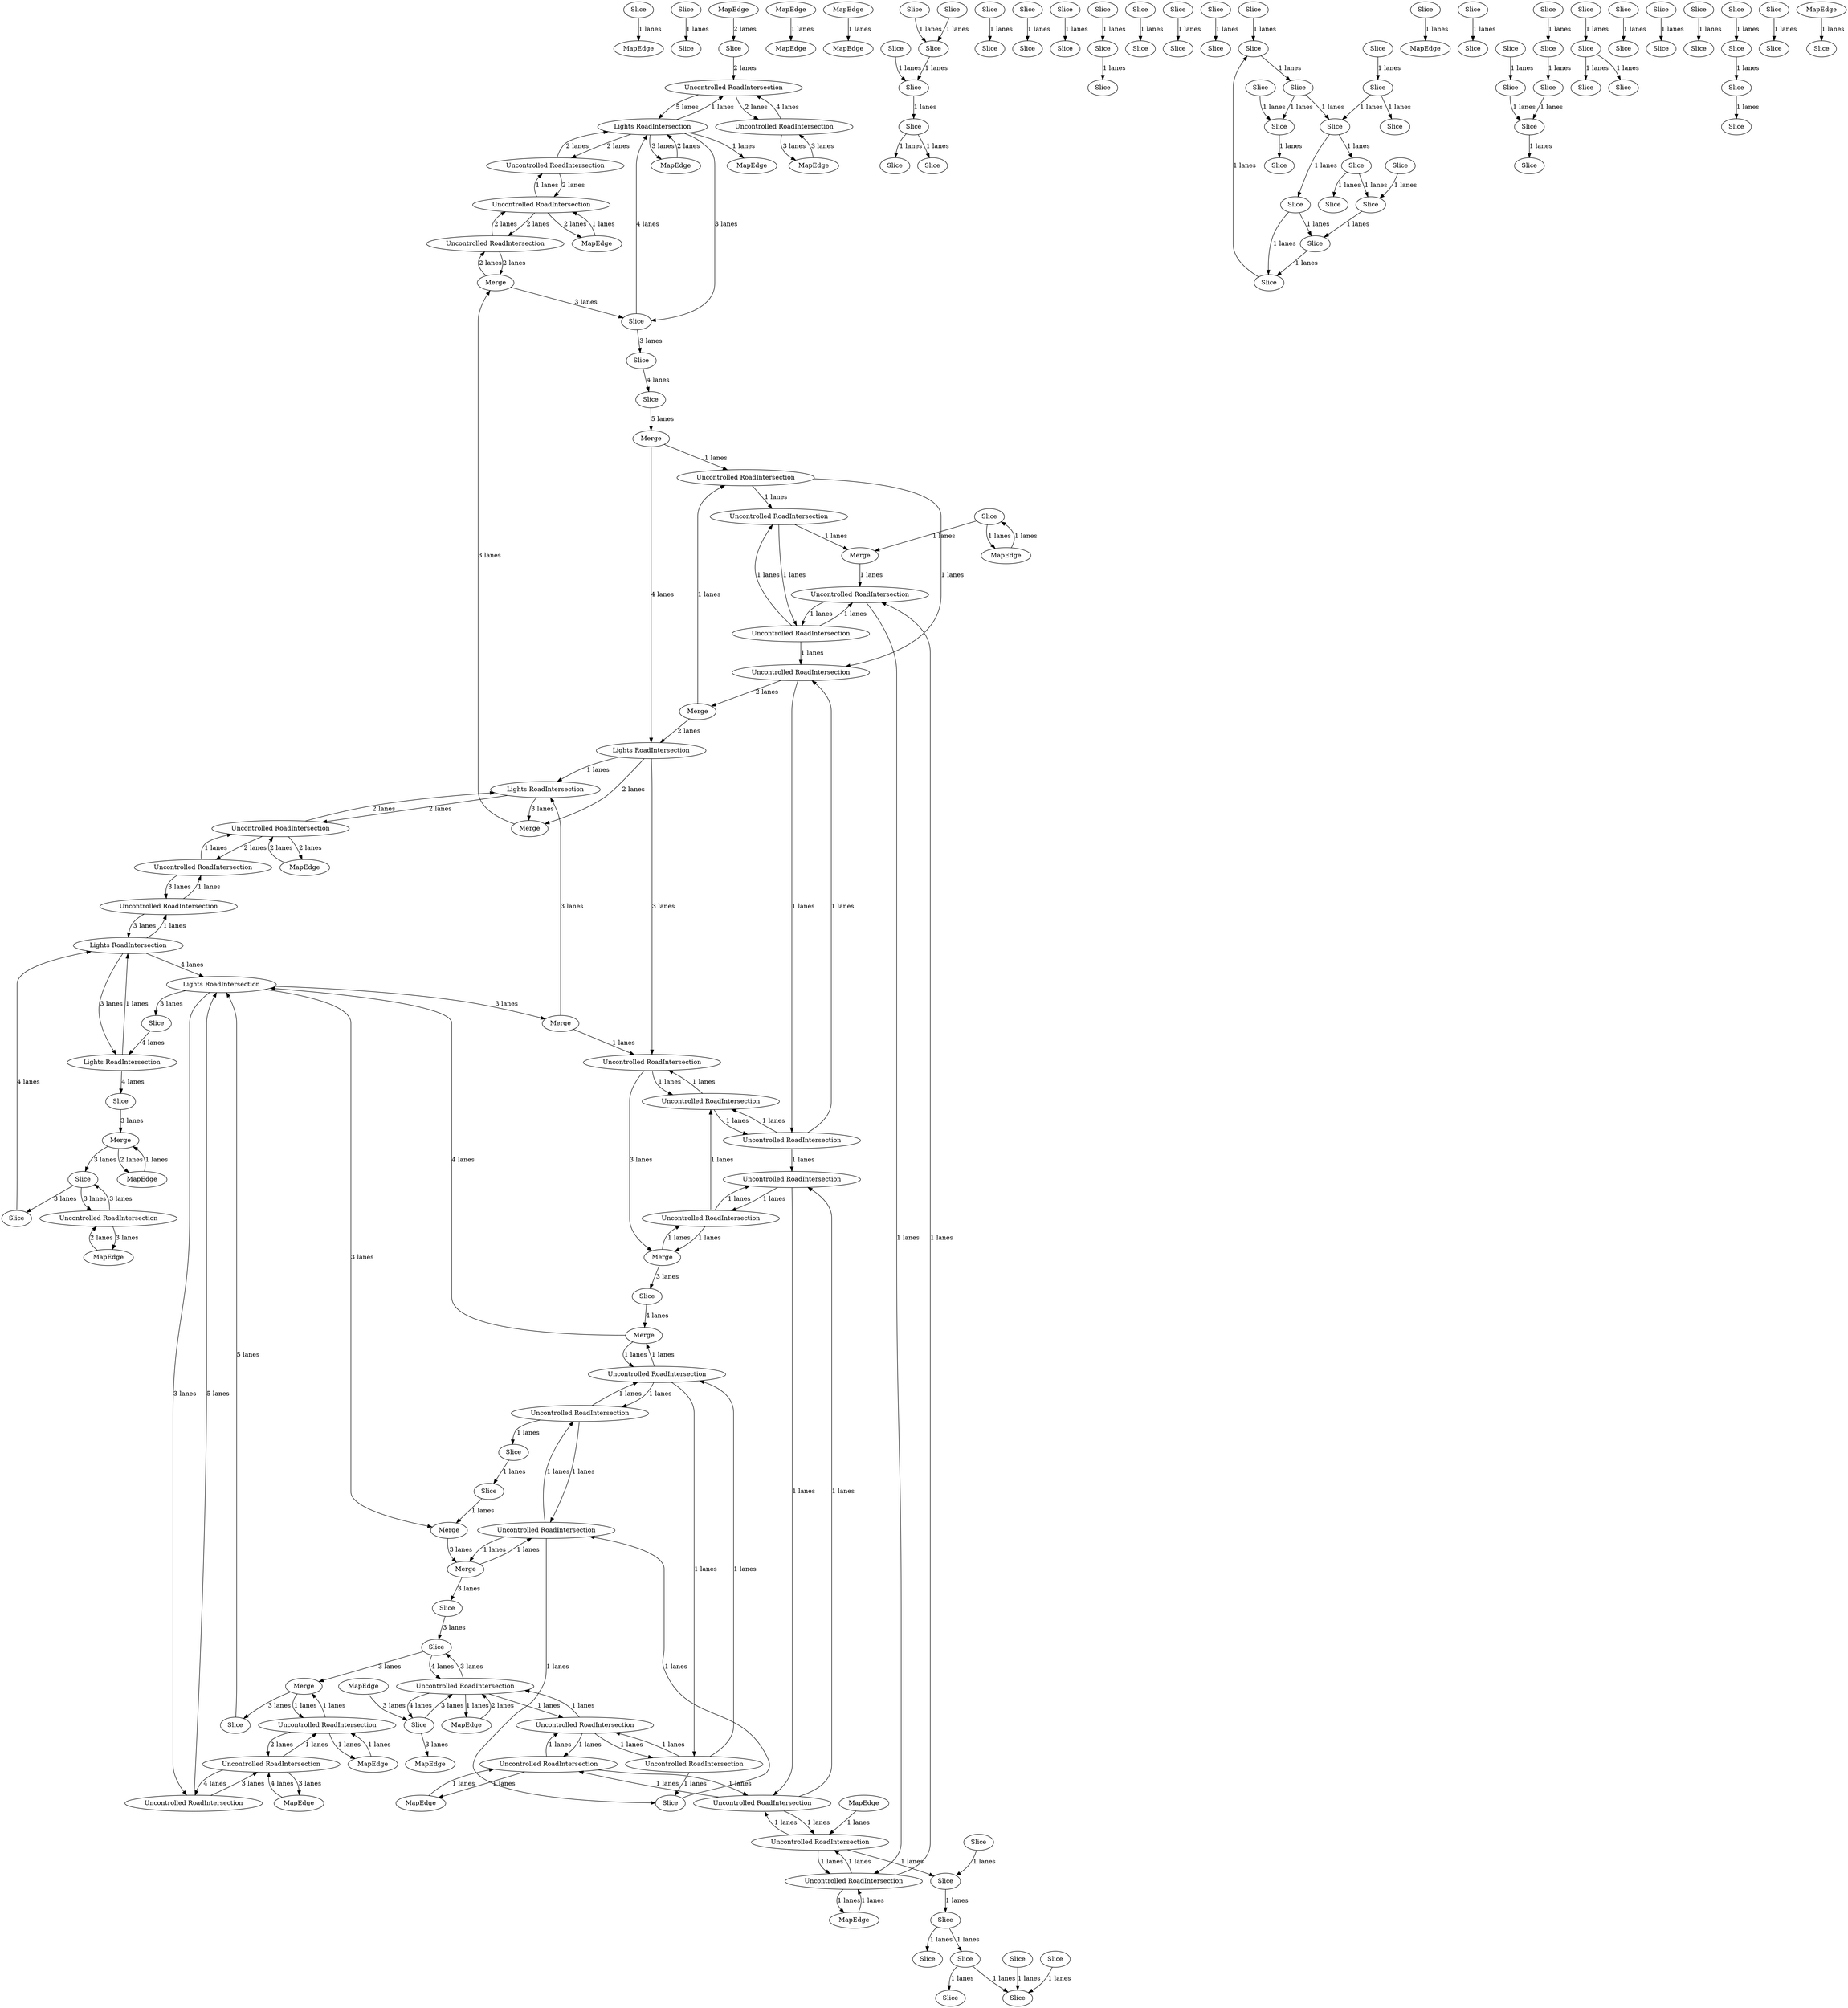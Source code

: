digraph {
    0 [ label = "MapEdge" ]
    1 [ label = "Slice" ]
    2 [ label = "Slice" ]
    3 [ label = "Slice" ]
    4 [ label = "Slice" ]
    5 [ label = "MapEdge" ]
    6 [ label = "Lights RoadIntersection" ]
    7 [ label = "Uncontrolled RoadIntersection" ]
    8 [ label = "Uncontrolled RoadIntersection" ]
    9 [ label = "MapEdge" ]
    10 [ label = "Uncontrolled RoadIntersection" ]
    11 [ label = "Uncontrolled RoadIntersection" ]
    12 [ label = "MapEdge" ]
    13 [ label = "MapEdge" ]
    14 [ label = "Slice" ]
    15 [ label = "Slice" ]
    16 [ label = "Slice" ]
    17 [ label = "Slice" ]
    18 [ label = "MapEdge" ]
    19 [ label = "Slice" ]
    20 [ label = "MapEdge" ]
    21 [ label = "MapEdge" ]
    22 [ label = "Slice" ]
    23 [ label = "Slice" ]
    24 [ label = "Slice" ]
    25 [ label = "Slice" ]
    26 [ label = "Slice" ]
    27 [ label = "Merge" ]
    28 [ label = "Slice" ]
    29 [ label = "Slice" ]
    30 [ label = "Slice" ]
    31 [ label = "Uncontrolled RoadIntersection" ]
    32 [ label = "Slice" ]
    33 [ label = "Slice" ]
    34 [ label = "Merge" ]
    35 [ label = "Slice" ]
    36 [ label = "MapEdge" ]
    37 [ label = "Slice" ]
    38 [ label = "Uncontrolled RoadIntersection" ]
    39 [ label = "Uncontrolled RoadIntersection" ]
    40 [ label = "Uncontrolled RoadIntersection" ]
    41 [ label = "Uncontrolled RoadIntersection" ]
    42 [ label = "MapEdge" ]
    43 [ label = "Slice" ]
    44 [ label = "Slice" ]
    45 [ label = "Slice" ]
    46 [ label = "Slice" ]
    47 [ label = "Slice" ]
    48 [ label = "Slice" ]
    49 [ label = "Slice" ]
    50 [ label = "Slice" ]
    51 [ label = "Uncontrolled RoadIntersection" ]
    52 [ label = "Slice" ]
    53 [ label = "MapEdge" ]
    54 [ label = "Merge" ]
    55 [ label = "Slice" ]
    56 [ label = "Uncontrolled RoadIntersection" ]
    57 [ label = "Slice" ]
    58 [ label = "Merge" ]
    59 [ label = "Lights RoadIntersection" ]
    60 [ label = "Merge" ]
    61 [ label = "Uncontrolled RoadIntersection" ]
    62 [ label = "Slice" ]
    63 [ label = "Slice" ]
    64 [ label = "MapEdge" ]
    65 [ label = "Slice" ]
    66 [ label = "Uncontrolled RoadIntersection" ]
    67 [ label = "Lights RoadIntersection" ]
    68 [ label = "Slice" ]
    69 [ label = "Slice" ]
    70 [ label = "Slice" ]
    71 [ label = "Slice" ]
    72 [ label = "Slice" ]
    73 [ label = "MapEdge" ]
    74 [ label = "Slice" ]
    75 [ label = "Slice" ]
    76 [ label = "Slice" ]
    77 [ label = "Slice" ]
    78 [ label = "Slice" ]
    79 [ label = "Uncontrolled RoadIntersection" ]
    80 [ label = "Slice" ]
    81 [ label = "Slice" ]
    82 [ label = "Uncontrolled RoadIntersection" ]
    83 [ label = "Slice" ]
    84 [ label = "Uncontrolled RoadIntersection" ]
    85 [ label = "Slice" ]
    86 [ label = "Slice" ]
    87 [ label = "Slice" ]
    88 [ label = "Slice" ]
    89 [ label = "Slice" ]
    90 [ label = "Uncontrolled RoadIntersection" ]
    91 [ label = "Slice" ]
    92 [ label = "Slice" ]
    93 [ label = "Slice" ]
    94 [ label = "Merge" ]
    95 [ label = "Uncontrolled RoadIntersection" ]
    96 [ label = "Merge" ]
    97 [ label = "Uncontrolled RoadIntersection" ]
    98 [ label = "Uncontrolled RoadIntersection" ]
    99 [ label = "Uncontrolled RoadIntersection" ]
    100 [ label = "Slice" ]
    101 [ label = "Slice" ]
    102 [ label = "Slice" ]
    103 [ label = "Slice" ]
    104 [ label = "Slice" ]
    105 [ label = "Slice" ]
    106 [ label = "Slice" ]
    107 [ label = "Slice" ]
    108 [ label = "Slice" ]
    109 [ label = "MapEdge" ]
    110 [ label = "Merge" ]
    111 [ label = "Uncontrolled RoadIntersection" ]
    112 [ label = "Uncontrolled RoadIntersection" ]
    113 [ label = "Uncontrolled RoadIntersection" ]
    114 [ label = "Slice" ]
    115 [ label = "Uncontrolled RoadIntersection" ]
    116 [ label = "Slice" ]
    117 [ label = "Slice" ]
    118 [ label = "Uncontrolled RoadIntersection" ]
    119 [ label = "Uncontrolled RoadIntersection" ]
    120 [ label = "Slice" ]
    121 [ label = "Slice" ]
    122 [ label = "Slice" ]
    123 [ label = "Slice" ]
    124 [ label = "Lights RoadIntersection" ]
    125 [ label = "Lights RoadIntersection" ]
    126 [ label = "Merge" ]
    127 [ label = "MapEdge" ]
    128 [ label = "Merge" ]
    129 [ label = "Slice" ]
    130 [ label = "Uncontrolled RoadIntersection" ]
    131 [ label = "Slice" ]
    132 [ label = "MapEdge" ]
    133 [ label = "Merge" ]
    134 [ label = "Slice" ]
    135 [ label = "Lights RoadIntersection" ]
    136 [ label = "Slice" ]
    137 [ label = "Uncontrolled RoadIntersection" ]
    138 [ label = "Slice" ]
    139 [ label = "Slice" ]
    140 [ label = "Slice" ]
    141 [ label = "Merge" ]
    142 [ label = "Slice" ]
    143 [ label = "Slice" ]
    144 [ label = "MapEdge" ]
    145 [ label = "Slice" ]
    146 [ label = "Slice" ]
    147 [ label = "Uncontrolled RoadIntersection" ]
    148 [ label = "Slice" ]
    149 [ label = "Slice" ]
    150 [ label = "Slice" ]
    151 [ label = "Slice" ]
    152 [ label = "Slice" ]
    153 [ label = "Slice" ]
    154 [ label = "Uncontrolled RoadIntersection" ]
    155 [ label = "Uncontrolled RoadIntersection" ]
    156 [ label = "Slice" ]
    157 [ label = "Slice" ]
    158 [ label = "Slice" ]
    159 [ label = "Slice" ]
    160 [ label = "Slice" ]
    161 [ label = "Slice" ]
    162 [ label = "Slice" ]
    163 [ label = "MapEdge" ]
    164 [ label = "MapEdge" ]
    165 [ label = "MapEdge" ]
    166 [ label = "MapEdge" ]
    167 [ label = "MapEdge" ]
    168 [ label = "MapEdge" ]
    169 [ label = "MapEdge" ]
    59 -> 67 [ label = "1 lanes" ]
    133 -> 163 [ label = "2 lanes" ]
    163 -> 133 [ label = "1 lanes" ]
    7 -> 31 [ label = "2 lanes" ]
    31 -> 7 [ label = "2 lanes" ]
    6 -> 9 [ label = "1 lanes" ]
    8 -> 7 [ label = "2 lanes" ]
    7 -> 8 [ label = "1 lanes" ]
    7 -> 36 [ label = "2 lanes" ]
    36 -> 7 [ label = "1 lanes" ]
    169 -> 3 [ label = "2 lanes" ]
    115 -> 90 [ label = "1 lanes" ]
    90 -> 115 [ label = "3 lanes" ]
    79 -> 82 [ label = "1 lanes" ]
    82 -> 79 [ label = "1 lanes" ]
    66 -> 64 [ label = "2 lanes" ]
    64 -> 66 [ label = "2 lanes" ]
    17 -> 27 [ label = "1 lanes" ]
    27 -> 40 [ label = "1 lanes" ]
    18 -> 17 [ label = "1 lanes" ]
    17 -> 18 [ label = "1 lanes" ]
    39 -> 61 [ label = "1 lanes" ]
    60 -> 56 [ label = "1 lanes" ]
    56 -> 38 [ label = "1 lanes" ]
    95 -> 97 [ label = "1 lanes" ]
    97 -> 95 [ label = "1 lanes" ]
    97 -> 98 [ label = "1 lanes" ]
    98 -> 97 [ label = "1 lanes" ]
    95 -> 82 [ label = "1 lanes" ]
    79 -> 97 [ label = "1 lanes" ]
    51 -> 41 [ label = "1 lanes" ]
    41 -> 51 [ label = "1 lanes" ]
    120 -> 119 [ label = "1 lanes" ]
    119 -> 120 [ label = "1 lanes" ]
    119 -> 118 [ label = "1 lanes" ]
    118 -> 119 [ label = "1 lanes" ]
    118 -> 111 [ label = "1 lanes" ]
    111 -> 118 [ label = "1 lanes" ]
    112 -> 120 [ label = "1 lanes" ]
    118 -> 117 [ label = "1 lanes" ]
    117 -> 116 [ label = "1 lanes" ]
    116 -> 126 [ label = "1 lanes" ]
    129 -> 134 [ label = "3 lanes" ]
    39 -> 40 [ label = "1 lanes" ]
    40 -> 39 [ label = "1 lanes" ]
    40 -> 41 [ label = "1 lanes" ]
    41 -> 40 [ label = "1 lanes" ]
    41 -> 42 [ label = "1 lanes" ]
    42 -> 41 [ label = "1 lanes" ]
    6 -> 168 [ label = "3 lanes" ]
    168 -> 6 [ label = "2 lanes" ]
    10 -> 6 [ label = "5 lanes" ]
    6 -> 10 [ label = "1 lanes" ]
    131 -> 130 [ label = "3 lanes" ]
    130 -> 131 [ label = "3 lanes" ]
    138 -> 137 [ label = "3 lanes" ]
    137 -> 138 [ label = "4 lanes" ]
    137 -> 134 [ label = "3 lanes" ]
    134 -> 137 [ label = "4 lanes" ]
    102 -> 101 [ label = "1 lanes" ]
    67 -> 66 [ label = "2 lanes" ]
    66 -> 67 [ label = "2 lanes" ]
    147 -> 154 [ label = "3 lanes" ]
    154 -> 147 [ label = "4 lanes" ]
    125 -> 94 [ label = "3 lanes" ]
    94 -> 67 [ label = "3 lanes" ]
    67 -> 58 [ label = "3 lanes" ]
    58 -> 34 [ label = "3 lanes" ]
    34 -> 23 [ label = "3 lanes" ]
    34 -> 31 [ label = "2 lanes" ]
    31 -> 34 [ label = "2 lanes" ]
    94 -> 84 [ label = "1 lanes" ]
    80 -> 75 [ label = "1 lanes" ]
    70 -> 81 [ label = "1 lanes" ]
    122 -> 107 [ label = "1 lanes" ]
    114 -> 107 [ label = "1 lanes" ]
    12 -> 11 [ label = "3 lanes" ]
    11 -> 12 [ label = "3 lanes" ]
    136 -> 133 [ label = "3 lanes" ]
    133 -> 131 [ label = "3 lanes" ]
    130 -> 127 [ label = "3 lanes" ]
    127 -> 130 [ label = "2 lanes" ]
    154 -> 155 [ label = "1 lanes" ]
    155 -> 154 [ label = "2 lanes" ]
    144 -> 138 [ label = "3 lanes" ]
    11 -> 10 [ label = "4 lanes" ]
    10 -> 11 [ label = "2 lanes" ]
    23 -> 6 [ label = "4 lanes" ]
    6 -> 23 [ label = "3 lanes" ]
    3 -> 10 [ label = "2 lanes" ]
    125 -> 139 [ label = "3 lanes" ]
    138 -> 132 [ label = "3 lanes" ]
    134 -> 141 [ label = "3 lanes" ]
    131 -> 123 [ label = "3 lanes" ]
    52 -> 54 [ label = "5 lanes" ]
    59 -> 84 [ label = "3 lanes" ]
    84 -> 96 [ label = "3 lanes" ]
    96 -> 106 [ label = "3 lanes" ]
    23 -> 33 [ label = "3 lanes" ]
    106 -> 110 [ label = "4 lanes" ]
    110 -> 125 [ label = "4 lanes" ]
    69 -> 68 [ label = "1 lanes" ]
    96 -> 95 [ label = "1 lanes" ]
    95 -> 96 [ label = "1 lanes" ]
    82 -> 84 [ label = "1 lanes" ]
    84 -> 82 [ label = "1 lanes" ]
    61 -> 60 [ label = "2 lanes" ]
    60 -> 59 [ label = "2 lanes" ]
    59 -> 58 [ label = "2 lanes" ]
    6 -> 8 [ label = "2 lanes" ]
    8 -> 6 [ label = "2 lanes" ]
    90 -> 66 [ label = "1 lanes" ]
    66 -> 90 [ label = "2 lanes" ]
    135 -> 124 [ label = "1 lanes" ]
    124 -> 135 [ label = "3 lanes" ]
    124 -> 115 [ label = "1 lanes" ]
    115 -> 124 [ label = "3 lanes" ]
    139 -> 135 [ label = "4 lanes" ]
    135 -> 136 [ label = "4 lanes" ]
    110 -> 111 [ label = "1 lanes" ]
    111 -> 110 [ label = "1 lanes" ]
    166 -> 155 [ label = "1 lanes" ]
    155 -> 166 [ label = "1 lanes" ]
    155 -> 141 [ label = "1 lanes" ]
    141 -> 155 [ label = "1 lanes" ]
    38 -> 39 [ label = "1 lanes" ]
    39 -> 38 [ label = "1 lanes" ]
    119 -> 128 [ label = "1 lanes" ]
    128 -> 119 [ label = "1 lanes" ]
    154 -> 165 [ label = "3 lanes" ]
    165 -> 154 [ label = "4 lanes" ]
    21 -> 13 [ label = "1 lanes" ]
    5 -> 20 [ label = "1 lanes" ]
    140 -> 125 [ label = "5 lanes" ]
    123 -> 124 [ label = "4 lanes" ]
    124 -> 125 [ label = "4 lanes" ]
    92 -> 68 [ label = "1 lanes" ]
    88 -> 114 [ label = "1 lanes" ]
    125 -> 126 [ label = "3 lanes" ]
    126 -> 128 [ label = "3 lanes" ]
    128 -> 129 [ label = "3 lanes" ]
    125 -> 147 [ label = "3 lanes" ]
    147 -> 125 [ label = "5 lanes" ]
    137 -> 167 [ label = "1 lanes" ]
    167 -> 137 [ label = "2 lanes" ]
    87 -> 83 [ label = "1 lanes" ]
    78 -> 75 [ label = "1 lanes" ]
    91 -> 89 [ label = "1 lanes" ]
    91 -> 88 [ label = "1 lanes" ]
    2 -> 0 [ label = "1 lanes" ]
    4 -> 1 [ label = "1 lanes" ]
    72 -> 73 [ label = "1 lanes" ]
    99 -> 109 [ label = "1 lanes" ]
    109 -> 99 [ label = "1 lanes" ]
    111 -> 112 [ label = "1 lanes" ]
    112 -> 111 [ label = "1 lanes" ]
    112 -> 113 [ label = "1 lanes" ]
    113 -> 112 [ label = "1 lanes" ]
    137 -> 113 [ label = "1 lanes" ]
    113 -> 137 [ label = "1 lanes" ]
    113 -> 99 [ label = "1 lanes" ]
    99 -> 113 [ label = "1 lanes" ]
    99 -> 98 [ label = "1 lanes" ]
    98 -> 99 [ label = "1 lanes" ]
    98 -> 51 [ label = "1 lanes" ]
    51 -> 98 [ label = "1 lanes" ]
    65 -> 85 [ label = "1 lanes" ]
    49 -> 65 [ label = "1 lanes" ]
    50 -> 49 [ label = "1 lanes" ]
    71 -> 50 [ label = "1 lanes" ]
    65 -> 68 [ label = "1 lanes" ]
    51 -> 50 [ label = "1 lanes" ]
    53 -> 51 [ label = "1 lanes" ]
    38 -> 27 [ label = "1 lanes" ]
    54 -> 56 [ label = "1 lanes" ]
    56 -> 61 [ label = "1 lanes" ]
    61 -> 79 [ label = "1 lanes" ]
    79 -> 61 [ label = "1 lanes" ]
    62 -> 63 [ label = "1 lanes" ]
    104 -> 103 [ label = "1 lanes" ]
    75 -> 74 [ label = "1 lanes" ]
    93 -> 91 [ label = "1 lanes" ]
    114 -> 121 [ label = "1 lanes" ]
    107 -> 86 [ label = "1 lanes" ]
    86 -> 83 [ label = "1 lanes" ]
    88 -> 87 [ label = "1 lanes" ]
    87 -> 86 [ label = "1 lanes" ]
    83 -> 81 [ label = "1 lanes" ]
    81 -> 80 [ label = "1 lanes" ]
    80 -> 88 [ label = "1 lanes" ]
    158 -> 157 [ label = "1 lanes" ]
    157 -> 156 [ label = "1 lanes" ]
    159 -> 158 [ label = "1 lanes" ]
    44 -> 43 [ label = "1 lanes" ]
    45 -> 44 [ label = "1 lanes" ]
    47 -> 46 [ label = "1 lanes" ]
    49 -> 48 [ label = "1 lanes" ]
    33 -> 52 [ label = "4 lanes" ]
    54 -> 59 [ label = "4 lanes" ]
    15 -> 14 [ label = "1 lanes" ]
    15 -> 16 [ label = "1 lanes" ]
    24 -> 15 [ label = "1 lanes" ]
    25 -> 24 [ label = "1 lanes" ]
    19 -> 25 [ label = "1 lanes" ]
    29 -> 28 [ label = "1 lanes" ]
    32 -> 30 [ label = "1 lanes" ]
    37 -> 35 [ label = "1 lanes" ]
    26 -> 25 [ label = "1 lanes" ]
    22 -> 24 [ label = "1 lanes" ]
    103 -> 102 [ label = "1 lanes" ]
    105 -> 104 [ label = "1 lanes" ]
    100 -> 108 [ label = "1 lanes" ]
    108 -> 102 [ label = "1 lanes" ]
    141 -> 140 [ label = "3 lanes" ]
    77 -> 76 [ label = "1 lanes" ]
    55 -> 57 [ label = "1 lanes" ]
    164 -> 161 [ label = "1 lanes" ]
    160 -> 162 [ label = "1 lanes" ]
    149 -> 148 [ label = "1 lanes" ]
    153 -> 151 [ label = "1 lanes" ]
    150 -> 152 [ label = "1 lanes" ]
    145 -> 142 [ label = "1 lanes" ]
    146 -> 145 [ label = "1 lanes" ]
    145 -> 143 [ label = "1 lanes" ]
}
